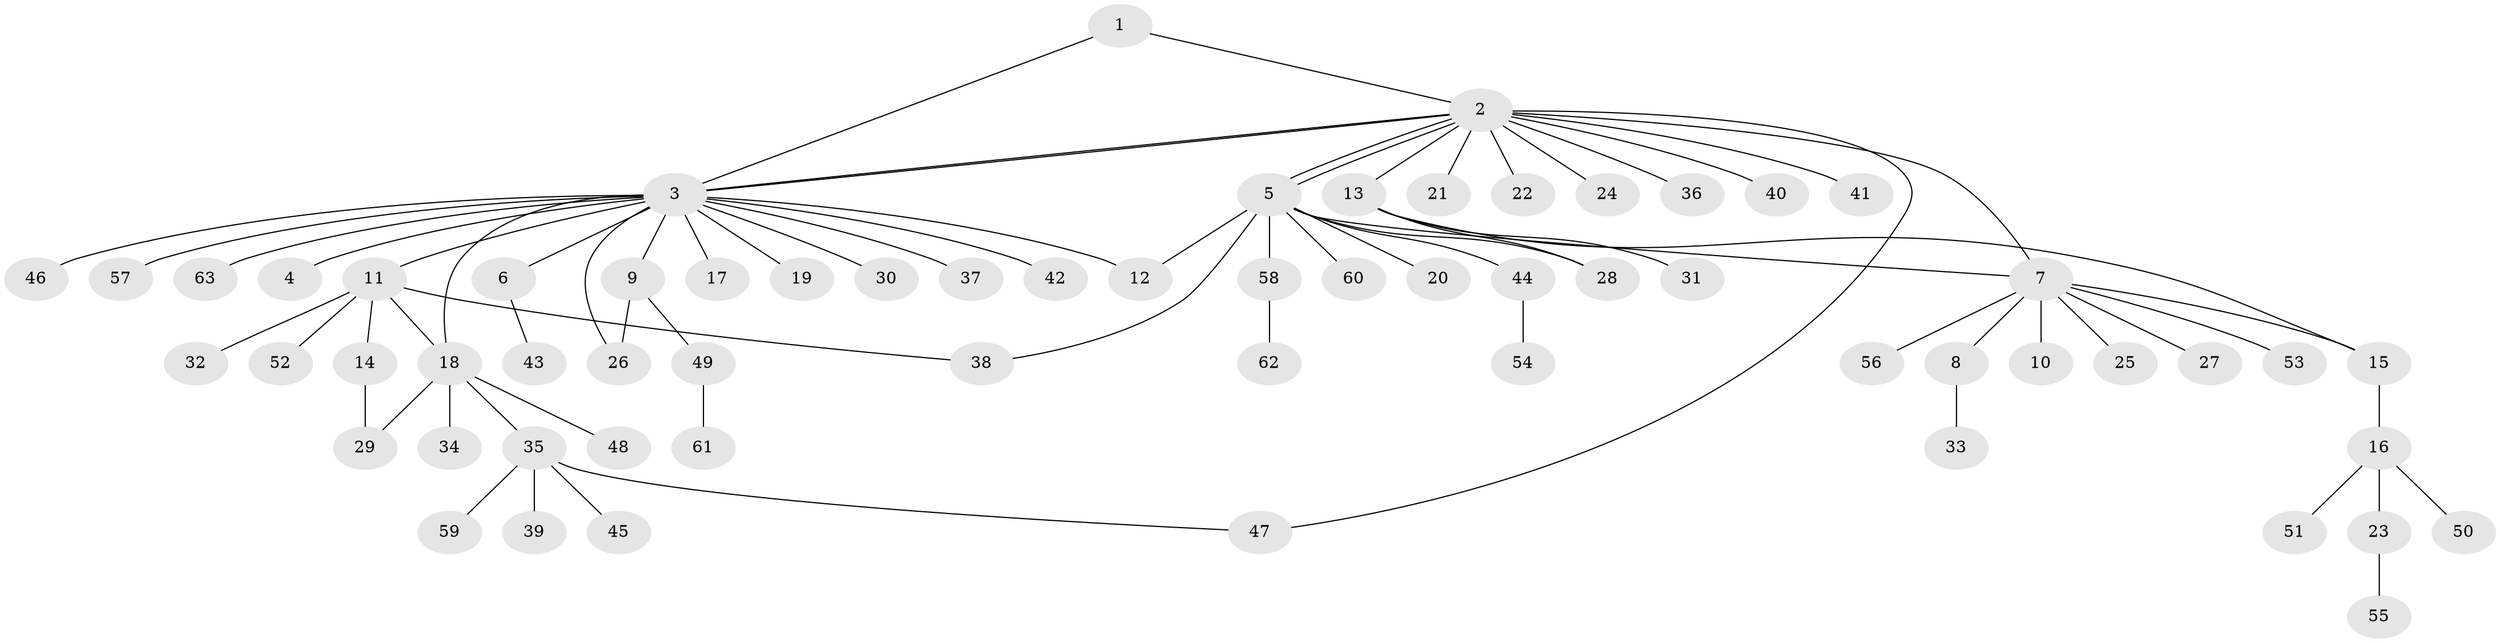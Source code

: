 // Generated by graph-tools (version 1.1) at 2025/35/03/09/25 02:35:18]
// undirected, 63 vertices, 74 edges
graph export_dot {
graph [start="1"]
  node [color=gray90,style=filled];
  1;
  2;
  3;
  4;
  5;
  6;
  7;
  8;
  9;
  10;
  11;
  12;
  13;
  14;
  15;
  16;
  17;
  18;
  19;
  20;
  21;
  22;
  23;
  24;
  25;
  26;
  27;
  28;
  29;
  30;
  31;
  32;
  33;
  34;
  35;
  36;
  37;
  38;
  39;
  40;
  41;
  42;
  43;
  44;
  45;
  46;
  47;
  48;
  49;
  50;
  51;
  52;
  53;
  54;
  55;
  56;
  57;
  58;
  59;
  60;
  61;
  62;
  63;
  1 -- 2;
  1 -- 3;
  2 -- 3;
  2 -- 3;
  2 -- 5;
  2 -- 5;
  2 -- 7;
  2 -- 13;
  2 -- 21;
  2 -- 22;
  2 -- 24;
  2 -- 36;
  2 -- 40;
  2 -- 41;
  2 -- 47;
  3 -- 4;
  3 -- 6;
  3 -- 9;
  3 -- 11;
  3 -- 12;
  3 -- 17;
  3 -- 18;
  3 -- 19;
  3 -- 26;
  3 -- 30;
  3 -- 37;
  3 -- 42;
  3 -- 46;
  3 -- 57;
  3 -- 63;
  5 -- 7;
  5 -- 12;
  5 -- 20;
  5 -- 28;
  5 -- 38;
  5 -- 44;
  5 -- 58;
  5 -- 60;
  6 -- 43;
  7 -- 8;
  7 -- 10;
  7 -- 15;
  7 -- 25;
  7 -- 27;
  7 -- 53;
  7 -- 56;
  8 -- 33;
  9 -- 26;
  9 -- 49;
  11 -- 14;
  11 -- 18;
  11 -- 32;
  11 -- 38;
  11 -- 52;
  13 -- 15;
  13 -- 28;
  13 -- 31;
  14 -- 29;
  15 -- 16;
  16 -- 23;
  16 -- 50;
  16 -- 51;
  18 -- 29;
  18 -- 34;
  18 -- 35;
  18 -- 48;
  23 -- 55;
  35 -- 39;
  35 -- 45;
  35 -- 47;
  35 -- 59;
  44 -- 54;
  49 -- 61;
  58 -- 62;
}
